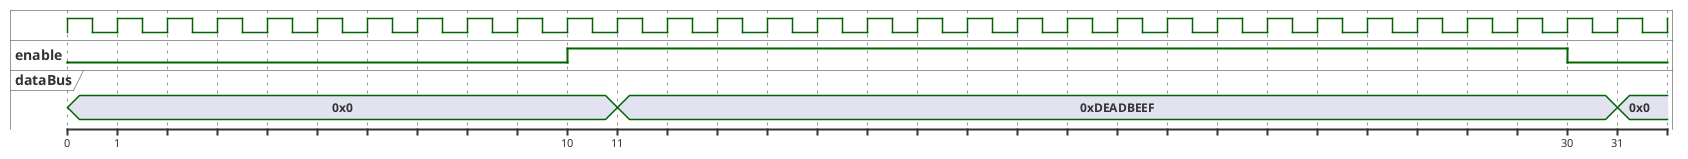 {
  "sha1": "bl5bstbxxcb6q529v7o1z3b1ztgyaqb",
  "insertion": {
    "when": "2024-05-30T20:48:22.114Z",
    "url": "https://forum.plantuml.net/11075/add-anchor-points-or-events-to-timing-diagrams?show=11128#c11128",
    "user": "plantuml@gmail.com"
  }
}
@startuml
clock clk with period 1
binary "enable" as en
concise "dataBus" as db

@0
en is low
db is "0x0"

@10 as :foo1
 en is high
@:foo1+1
 db is "0xDEADBEEF"

@30
en is low
@31 
db is "0x0"


@enduml
